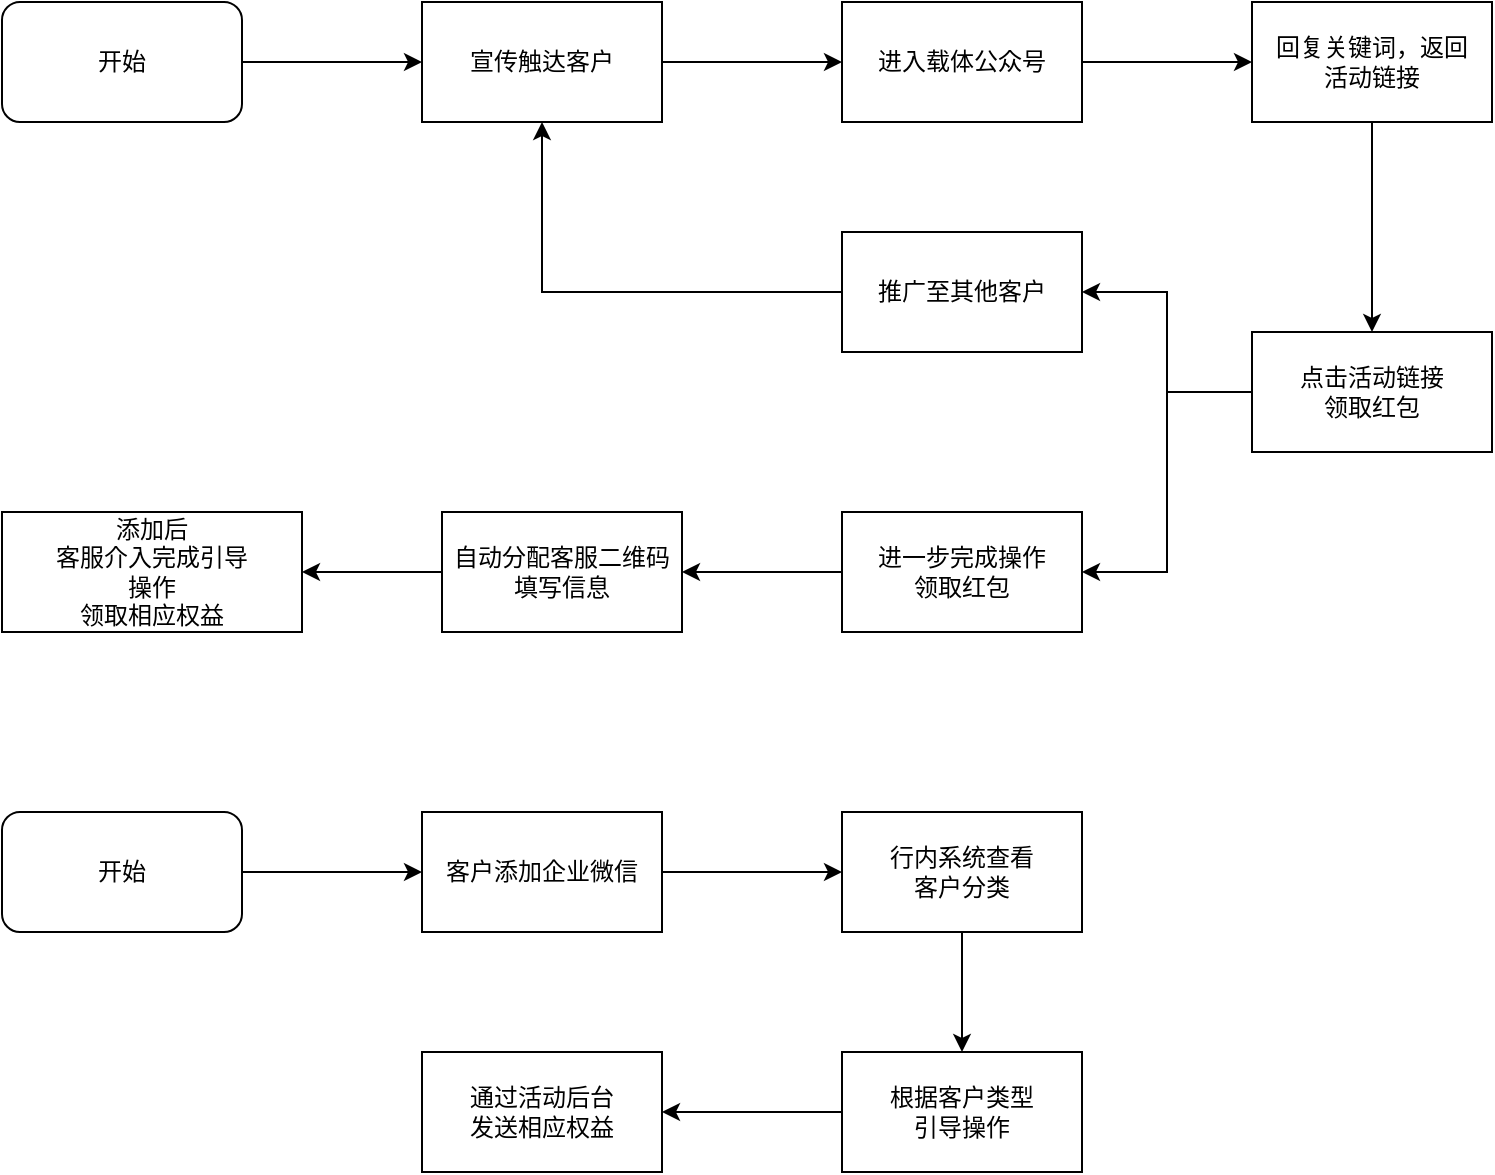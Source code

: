<mxfile version="14.9.9" type="github">
  <diagram id="20JnTy4NAefpU1GbuEyr" name="第 1 页">
    <mxGraphModel dx="1209" dy="674" grid="1" gridSize="10" guides="1" tooltips="1" connect="1" arrows="1" fold="1" page="1" pageScale="1" pageWidth="10000" pageHeight="1169" math="0" shadow="0">
      <root>
        <mxCell id="0" />
        <mxCell id="1" parent="0" />
        <mxCell id="GbO0zibeAMqenVSyb-cL-11" style="edgeStyle=orthogonalEdgeStyle;rounded=0;orthogonalLoop=1;jettySize=auto;html=1;entryX=0;entryY=0.5;entryDx=0;entryDy=0;" edge="1" parent="1" source="GbO0zibeAMqenVSyb-cL-1" target="GbO0zibeAMqenVSyb-cL-2">
          <mxGeometry relative="1" as="geometry" />
        </mxCell>
        <mxCell id="GbO0zibeAMqenVSyb-cL-1" value="开始" style="rounded=1;whiteSpace=wrap;html=1;" vertex="1" parent="1">
          <mxGeometry x="160" y="145" width="120" height="60" as="geometry" />
        </mxCell>
        <mxCell id="GbO0zibeAMqenVSyb-cL-12" style="edgeStyle=orthogonalEdgeStyle;rounded=0;orthogonalLoop=1;jettySize=auto;html=1;" edge="1" parent="1" source="GbO0zibeAMqenVSyb-cL-2" target="GbO0zibeAMqenVSyb-cL-3">
          <mxGeometry relative="1" as="geometry" />
        </mxCell>
        <mxCell id="GbO0zibeAMqenVSyb-cL-2" value="宣传触达客户" style="rounded=0;whiteSpace=wrap;html=1;" vertex="1" parent="1">
          <mxGeometry x="370" y="145" width="120" height="60" as="geometry" />
        </mxCell>
        <mxCell id="GbO0zibeAMqenVSyb-cL-13" style="edgeStyle=orthogonalEdgeStyle;rounded=0;orthogonalLoop=1;jettySize=auto;html=1;entryX=0;entryY=0.5;entryDx=0;entryDy=0;" edge="1" parent="1" source="GbO0zibeAMqenVSyb-cL-3" target="GbO0zibeAMqenVSyb-cL-5">
          <mxGeometry relative="1" as="geometry" />
        </mxCell>
        <mxCell id="GbO0zibeAMqenVSyb-cL-3" value="进入载体公众号" style="rounded=0;whiteSpace=wrap;html=1;" vertex="1" parent="1">
          <mxGeometry x="580" y="145" width="120" height="60" as="geometry" />
        </mxCell>
        <mxCell id="GbO0zibeAMqenVSyb-cL-14" style="edgeStyle=orthogonalEdgeStyle;rounded=0;orthogonalLoop=1;jettySize=auto;html=1;entryX=0.5;entryY=0;entryDx=0;entryDy=0;" edge="1" parent="1" source="GbO0zibeAMqenVSyb-cL-5" target="GbO0zibeAMqenVSyb-cL-6">
          <mxGeometry relative="1" as="geometry" />
        </mxCell>
        <mxCell id="GbO0zibeAMqenVSyb-cL-5" value="回复关键词，返回&lt;br&gt;活动链接" style="rounded=0;whiteSpace=wrap;html=1;" vertex="1" parent="1">
          <mxGeometry x="785" y="145" width="120" height="60" as="geometry" />
        </mxCell>
        <mxCell id="GbO0zibeAMqenVSyb-cL-15" style="edgeStyle=orthogonalEdgeStyle;rounded=0;orthogonalLoop=1;jettySize=auto;html=1;entryX=1;entryY=0.5;entryDx=0;entryDy=0;" edge="1" parent="1" source="GbO0zibeAMqenVSyb-cL-6" target="GbO0zibeAMqenVSyb-cL-7">
          <mxGeometry relative="1" as="geometry" />
        </mxCell>
        <mxCell id="GbO0zibeAMqenVSyb-cL-16" style="edgeStyle=orthogonalEdgeStyle;rounded=0;orthogonalLoop=1;jettySize=auto;html=1;entryX=1;entryY=0.5;entryDx=0;entryDy=0;" edge="1" parent="1" source="GbO0zibeAMqenVSyb-cL-6" target="GbO0zibeAMqenVSyb-cL-8">
          <mxGeometry relative="1" as="geometry" />
        </mxCell>
        <mxCell id="GbO0zibeAMqenVSyb-cL-6" value="点击活动链接&lt;br&gt;领取红包" style="rounded=0;whiteSpace=wrap;html=1;" vertex="1" parent="1">
          <mxGeometry x="785" y="310" width="120" height="60" as="geometry" />
        </mxCell>
        <mxCell id="GbO0zibeAMqenVSyb-cL-22" style="edgeStyle=orthogonalEdgeStyle;rounded=0;orthogonalLoop=1;jettySize=auto;html=1;" edge="1" parent="1" source="GbO0zibeAMqenVSyb-cL-7" target="GbO0zibeAMqenVSyb-cL-2">
          <mxGeometry relative="1" as="geometry" />
        </mxCell>
        <mxCell id="GbO0zibeAMqenVSyb-cL-7" value="推广至其他客户" style="rounded=0;whiteSpace=wrap;html=1;" vertex="1" parent="1">
          <mxGeometry x="580" y="260" width="120" height="60" as="geometry" />
        </mxCell>
        <mxCell id="GbO0zibeAMqenVSyb-cL-23" style="edgeStyle=orthogonalEdgeStyle;rounded=0;orthogonalLoop=1;jettySize=auto;html=1;entryX=1;entryY=0.5;entryDx=0;entryDy=0;" edge="1" parent="1" source="GbO0zibeAMqenVSyb-cL-8" target="GbO0zibeAMqenVSyb-cL-9">
          <mxGeometry relative="1" as="geometry" />
        </mxCell>
        <mxCell id="GbO0zibeAMqenVSyb-cL-8" value="进一步完成操作&lt;br&gt;领取红包" style="rounded=0;whiteSpace=wrap;html=1;" vertex="1" parent="1">
          <mxGeometry x="580" y="400" width="120" height="60" as="geometry" />
        </mxCell>
        <mxCell id="GbO0zibeAMqenVSyb-cL-24" style="edgeStyle=orthogonalEdgeStyle;rounded=0;orthogonalLoop=1;jettySize=auto;html=1;entryX=1;entryY=0.5;entryDx=0;entryDy=0;" edge="1" parent="1" source="GbO0zibeAMqenVSyb-cL-9" target="GbO0zibeAMqenVSyb-cL-10">
          <mxGeometry relative="1" as="geometry" />
        </mxCell>
        <mxCell id="GbO0zibeAMqenVSyb-cL-9" value="自动分配客服二维码&lt;br&gt;填写信息" style="rounded=0;whiteSpace=wrap;html=1;" vertex="1" parent="1">
          <mxGeometry x="380" y="400" width="120" height="60" as="geometry" />
        </mxCell>
        <mxCell id="GbO0zibeAMqenVSyb-cL-10" value="添加后&lt;br&gt;客服介入完成引导&lt;br&gt;操作&lt;br&gt;领取相应权益" style="rounded=0;whiteSpace=wrap;html=1;" vertex="1" parent="1">
          <mxGeometry x="160" y="400" width="150" height="60" as="geometry" />
        </mxCell>
        <mxCell id="GbO0zibeAMqenVSyb-cL-30" style="edgeStyle=orthogonalEdgeStyle;rounded=0;orthogonalLoop=1;jettySize=auto;html=1;" edge="1" parent="1" source="GbO0zibeAMqenVSyb-cL-25" target="GbO0zibeAMqenVSyb-cL-26">
          <mxGeometry relative="1" as="geometry" />
        </mxCell>
        <mxCell id="GbO0zibeAMqenVSyb-cL-25" value="开始" style="rounded=1;whiteSpace=wrap;html=1;" vertex="1" parent="1">
          <mxGeometry x="160" y="550" width="120" height="60" as="geometry" />
        </mxCell>
        <mxCell id="GbO0zibeAMqenVSyb-cL-31" style="edgeStyle=orthogonalEdgeStyle;rounded=0;orthogonalLoop=1;jettySize=auto;html=1;" edge="1" parent="1" source="GbO0zibeAMqenVSyb-cL-26" target="GbO0zibeAMqenVSyb-cL-27">
          <mxGeometry relative="1" as="geometry" />
        </mxCell>
        <mxCell id="GbO0zibeAMqenVSyb-cL-26" value="客户添加企业微信" style="rounded=0;whiteSpace=wrap;html=1;" vertex="1" parent="1">
          <mxGeometry x="370" y="550" width="120" height="60" as="geometry" />
        </mxCell>
        <mxCell id="GbO0zibeAMqenVSyb-cL-32" style="edgeStyle=orthogonalEdgeStyle;rounded=0;orthogonalLoop=1;jettySize=auto;html=1;entryX=0.5;entryY=0;entryDx=0;entryDy=0;" edge="1" parent="1" source="GbO0zibeAMqenVSyb-cL-27" target="GbO0zibeAMqenVSyb-cL-28">
          <mxGeometry relative="1" as="geometry" />
        </mxCell>
        <mxCell id="GbO0zibeAMqenVSyb-cL-27" value="行内系统查看&lt;br&gt;客户分类" style="rounded=0;whiteSpace=wrap;html=1;" vertex="1" parent="1">
          <mxGeometry x="580" y="550" width="120" height="60" as="geometry" />
        </mxCell>
        <mxCell id="GbO0zibeAMqenVSyb-cL-33" style="edgeStyle=orthogonalEdgeStyle;rounded=0;orthogonalLoop=1;jettySize=auto;html=1;" edge="1" parent="1" source="GbO0zibeAMqenVSyb-cL-28" target="GbO0zibeAMqenVSyb-cL-29">
          <mxGeometry relative="1" as="geometry" />
        </mxCell>
        <mxCell id="GbO0zibeAMqenVSyb-cL-28" value="根据客户类型&lt;br&gt;引导操作" style="rounded=0;whiteSpace=wrap;html=1;" vertex="1" parent="1">
          <mxGeometry x="580" y="670" width="120" height="60" as="geometry" />
        </mxCell>
        <mxCell id="GbO0zibeAMqenVSyb-cL-29" value="通过活动后台&lt;br&gt;发送相应权益" style="rounded=0;whiteSpace=wrap;html=1;" vertex="1" parent="1">
          <mxGeometry x="370" y="670" width="120" height="60" as="geometry" />
        </mxCell>
      </root>
    </mxGraphModel>
  </diagram>
</mxfile>
